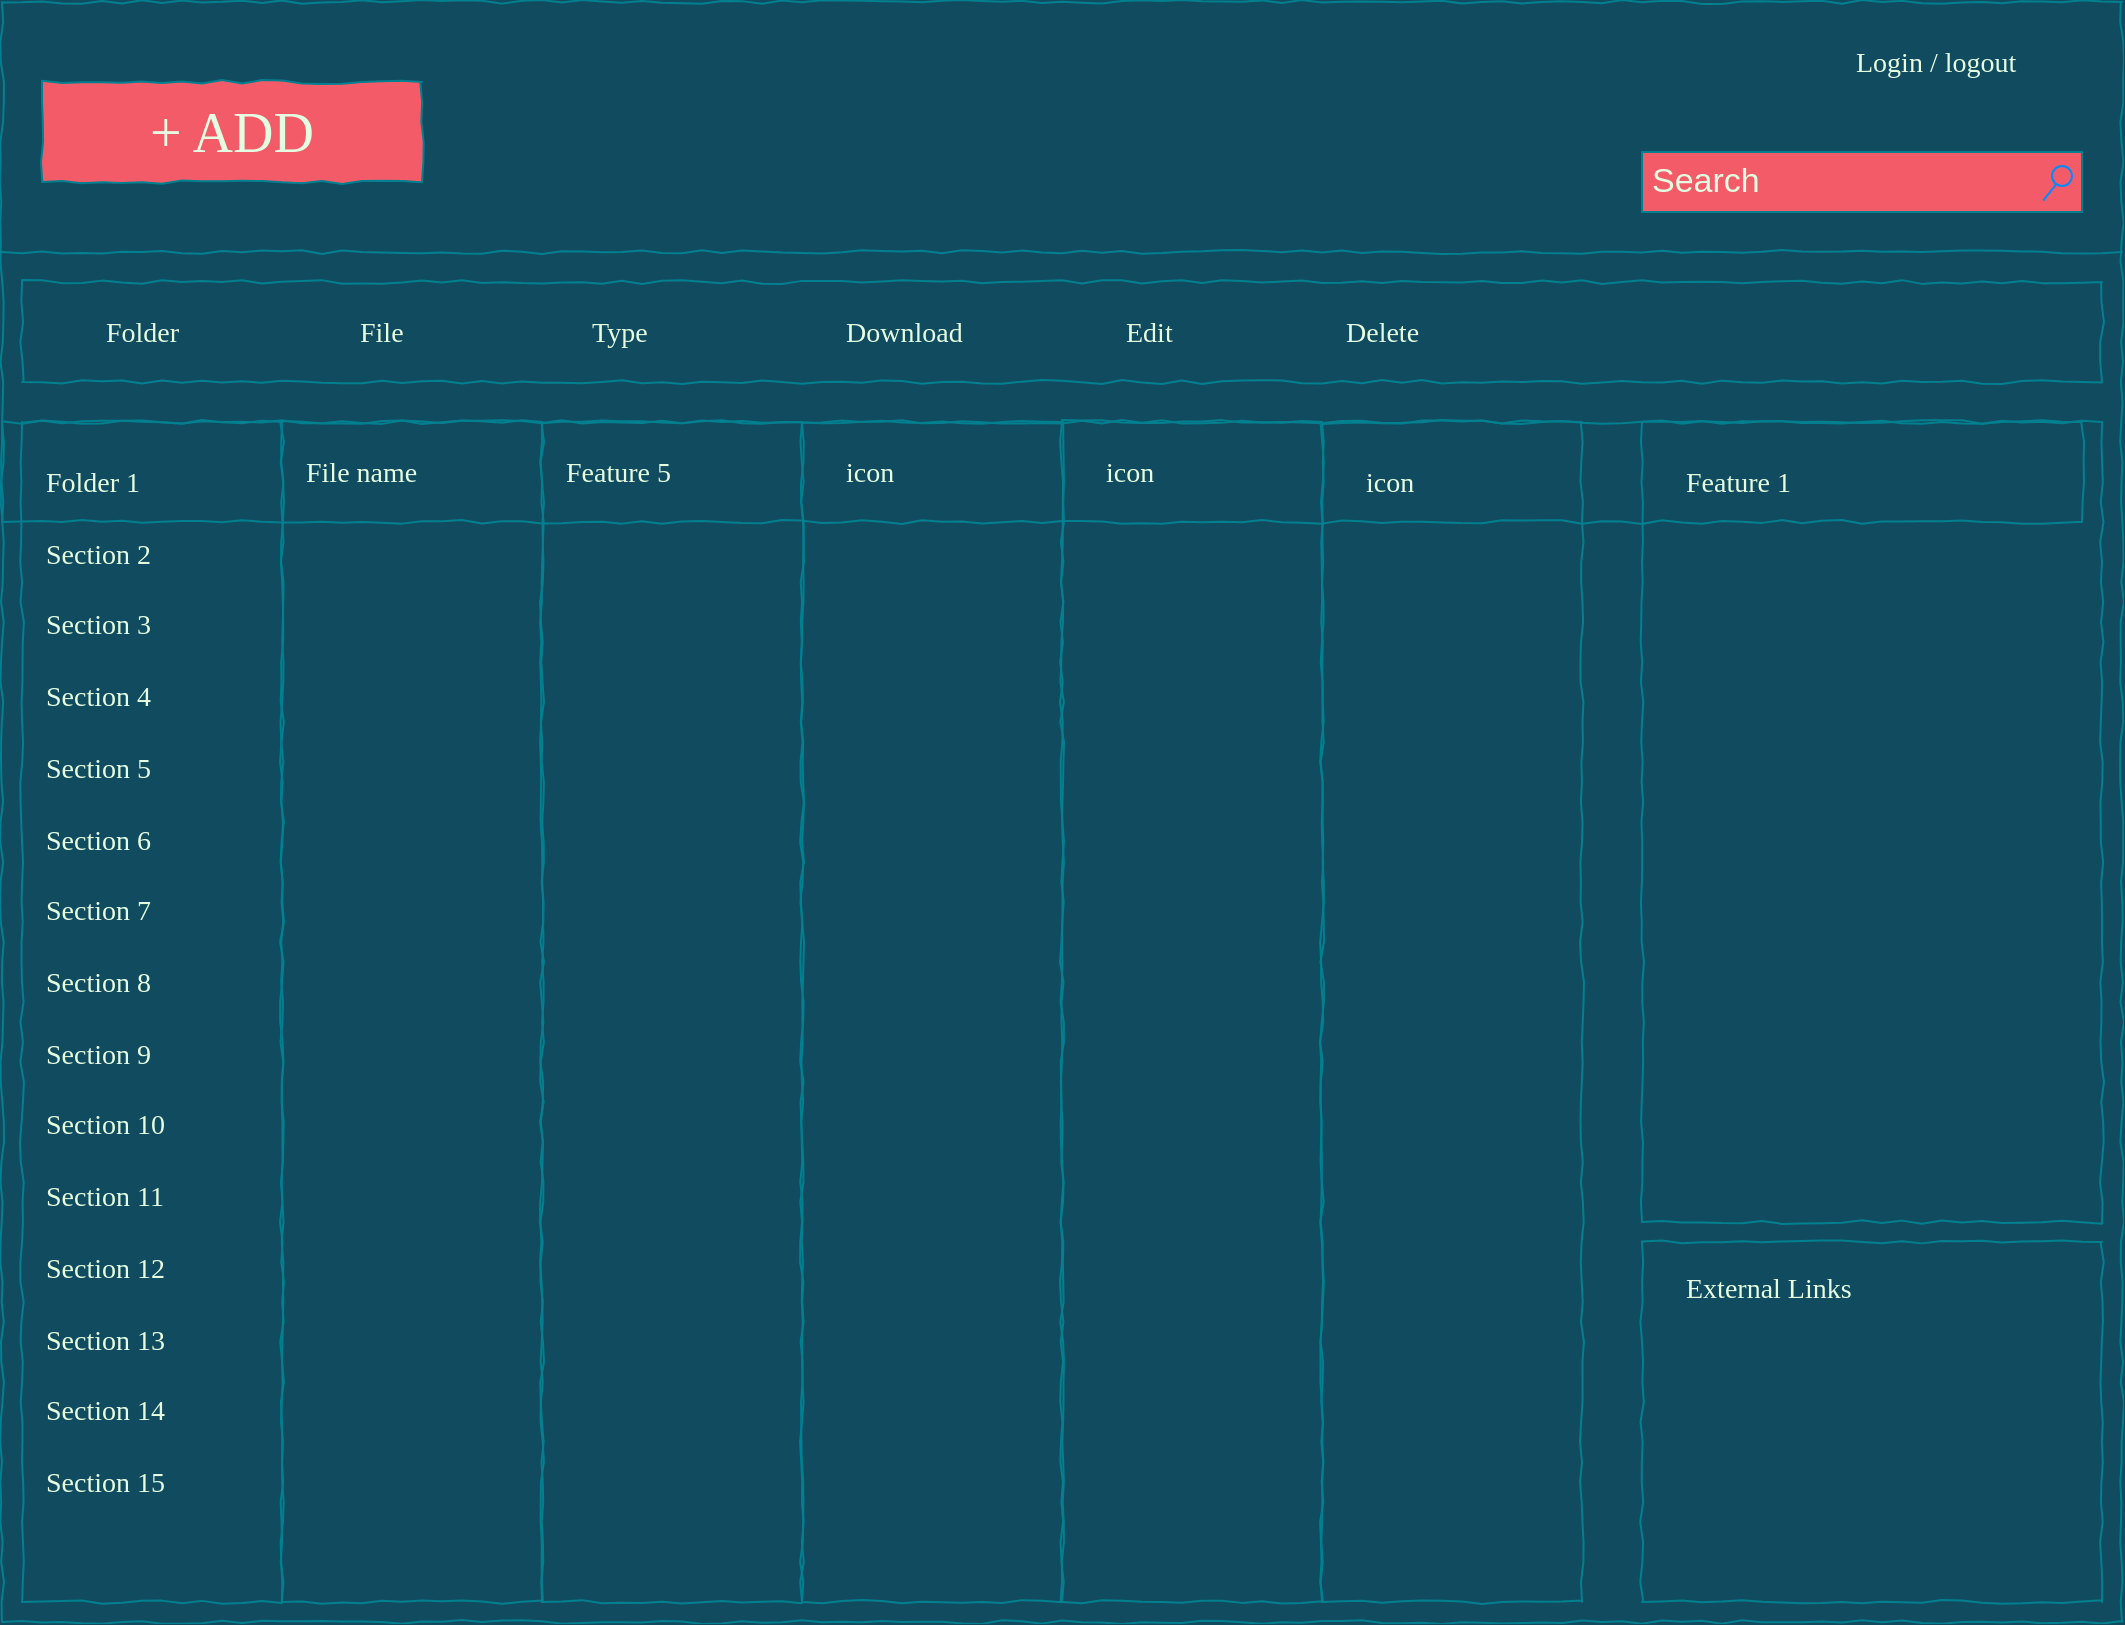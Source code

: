 <mxfile version="15.5.9" type="github" pages="2">
  <diagram name="Page-1" id="03018318-947c-dd8e-b7a3-06fadd420f32">
    <mxGraphModel dx="1942" dy="1588" grid="1" gridSize="10" guides="1" tooltips="1" connect="1" arrows="1" fold="1" page="1" pageScale="1" pageWidth="1100" pageHeight="850" background="#114B5F" math="0" shadow="0">
      <root>
        <mxCell id="0" />
        <mxCell id="1" parent="0" />
        <mxCell id="Di1o6AkF379A0bRH7_wl-7" value="" style="whiteSpace=wrap;html=1;shadow=0;labelBackgroundColor=none;strokeWidth=1;fillColor=none;fontFamily=Verdana;fontSize=12;align=center;comic=1;strokeColor=#028090;fontColor=#E4FDE1;" vertex="1" parent="1">
          <mxGeometry x="550" y="230" width="130" height="590" as="geometry" />
        </mxCell>
        <mxCell id="Di1o6AkF379A0bRH7_wl-8" value="" style="whiteSpace=wrap;html=1;shadow=0;labelBackgroundColor=none;strokeWidth=1;fillColor=none;fontFamily=Verdana;fontSize=12;align=center;comic=1;strokeColor=#028090;fontColor=#E4FDE1;" vertex="1" parent="1">
          <mxGeometry x="680" y="230" width="130" height="590" as="geometry" />
        </mxCell>
        <mxCell id="Di1o6AkF379A0bRH7_wl-6" value="" style="whiteSpace=wrap;html=1;shadow=0;labelBackgroundColor=none;strokeWidth=1;fillColor=none;fontFamily=Verdana;fontSize=12;align=center;comic=1;strokeColor=#028090;fontColor=#E4FDE1;" vertex="1" parent="1">
          <mxGeometry x="420" y="230" width="130" height="590" as="geometry" />
        </mxCell>
        <mxCell id="Di1o6AkF379A0bRH7_wl-3" value="" style="whiteSpace=wrap;html=1;shadow=0;labelBackgroundColor=none;strokeWidth=1;fillColor=none;fontFamily=Verdana;fontSize=12;align=center;comic=1;strokeColor=#028090;fontColor=#E4FDE1;" vertex="1" parent="1">
          <mxGeometry x="20" y="230" width="1040" height="50" as="geometry" />
        </mxCell>
        <mxCell id="Di1o6AkF379A0bRH7_wl-4" value="" style="whiteSpace=wrap;html=1;shadow=0;labelBackgroundColor=none;strokeWidth=1;fillColor=none;fontFamily=Verdana;fontSize=12;align=center;comic=1;strokeColor=#028090;fontColor=#E4FDE1;" vertex="1" parent="1">
          <mxGeometry x="160" y="230" width="130" height="590" as="geometry" />
        </mxCell>
        <mxCell id="677b7b8949515195-1" value="" style="whiteSpace=wrap;html=1;shadow=0;labelBackgroundColor=none;strokeColor=#028090;strokeWidth=1;fillColor=none;fontFamily=Verdana;fontSize=12;fontColor=#E4FDE1;align=center;comic=1;" parent="1" vertex="1">
          <mxGeometry x="20" y="20" width="1060" height="810" as="geometry" />
        </mxCell>
        <mxCell id="677b7b8949515195-2" value="+ ADD" style="whiteSpace=wrap;html=1;shadow=0;labelBackgroundColor=none;strokeWidth=1;fontFamily=Verdana;fontSize=28;align=center;comic=1;fillColor=#F45B69;strokeColor=#028090;fontColor=#E4FDE1;" parent="1" vertex="1">
          <mxGeometry x="40" y="60" width="190" height="50" as="geometry" />
        </mxCell>
        <mxCell id="677b7b8949515195-3" value="Search" style="strokeWidth=1;shadow=0;dashed=0;align=center;html=1;shape=mxgraph.mockup.forms.searchBox;strokeColor=#028090;mainText=;strokeColor2=#008cff;fontColor=#E4FDE1;fontSize=17;align=left;spacingLeft=3;labelBackgroundColor=none;comic=1;fillColor=#F45B69;" parent="1" vertex="1">
          <mxGeometry x="840" y="95" width="220" height="30" as="geometry" />
        </mxCell>
        <mxCell id="677b7b8949515195-4" value="Login / logout" style="text;html=1;points=[];align=left;verticalAlign=top;spacingTop=-4;fontSize=14;fontFamily=Verdana;fontColor=#E4FDE1;" parent="1" vertex="1">
          <mxGeometry x="945" y="40" width="110" height="20" as="geometry" />
        </mxCell>
        <mxCell id="677b7b8949515195-8" value="" style="whiteSpace=wrap;html=1;shadow=0;labelBackgroundColor=none;strokeWidth=1;fillColor=none;fontFamily=Verdana;fontSize=12;align=center;comic=1;strokeColor=#028090;fontColor=#E4FDE1;" parent="1" vertex="1">
          <mxGeometry x="30" y="230" width="130" height="590" as="geometry" />
        </mxCell>
        <mxCell id="677b7b8949515195-9" value="" style="line;strokeWidth=1;html=1;shadow=0;labelBackgroundColor=none;fillColor=none;fontFamily=Verdana;fontSize=14;fontColor=#E4FDE1;align=center;comic=1;strokeColor=#028090;" parent="1" vertex="1">
          <mxGeometry x="20" y="140" width="1060" height="10" as="geometry" />
        </mxCell>
        <mxCell id="677b7b8949515195-10" value="" style="whiteSpace=wrap;html=1;shadow=0;labelBackgroundColor=none;strokeWidth=1;fillColor=none;fontFamily=Verdana;fontSize=12;align=center;comic=1;strokeColor=#028090;fontColor=#E4FDE1;" parent="1" vertex="1">
          <mxGeometry x="30" y="160" width="1040" height="50" as="geometry" />
        </mxCell>
        <mxCell id="677b7b8949515195-11" value="Folder" style="text;html=1;points=[];align=left;verticalAlign=top;spacingTop=-4;fontSize=14;fontFamily=Verdana;fontColor=#E4FDE1;" parent="1" vertex="1">
          <mxGeometry x="70" y="175" width="60" height="20" as="geometry" />
        </mxCell>
        <mxCell id="677b7b8949515195-12" value="File" style="text;html=1;points=[];align=left;verticalAlign=top;spacingTop=-4;fontSize=14;fontFamily=Verdana;fontColor=#E4FDE1;" parent="1" vertex="1">
          <mxGeometry x="197" y="175" width="60" height="20" as="geometry" />
        </mxCell>
        <mxCell id="677b7b8949515195-13" value="Type" style="text;html=1;points=[];align=left;verticalAlign=top;spacingTop=-4;fontSize=14;fontFamily=Verdana;fontColor=#E4FDE1;" parent="1" vertex="1">
          <mxGeometry x="313" y="175" width="60" height="20" as="geometry" />
        </mxCell>
        <mxCell id="677b7b8949515195-14" value="Download" style="text;html=1;points=[];align=left;verticalAlign=top;spacingTop=-4;fontSize=14;fontFamily=Verdana;fontColor=#E4FDE1;" parent="1" vertex="1">
          <mxGeometry x="440" y="175" width="60" height="20" as="geometry" />
        </mxCell>
        <mxCell id="677b7b8949515195-25" value="" style="whiteSpace=wrap;html=1;shadow=0;labelBackgroundColor=none;strokeWidth=1;fillColor=none;fontFamily=Verdana;fontSize=12;align=center;comic=1;strokeColor=#028090;fontColor=#E4FDE1;" parent="1" vertex="1">
          <mxGeometry x="840" y="230" width="230" height="400" as="geometry" />
        </mxCell>
        <mxCell id="677b7b8949515195-26" value="" style="whiteSpace=wrap;html=1;shadow=0;labelBackgroundColor=none;strokeWidth=1;fillColor=none;fontFamily=Verdana;fontSize=12;align=center;comic=1;strokeColor=#028090;fontColor=#E4FDE1;" parent="1" vertex="1">
          <mxGeometry x="840" y="640" width="230" height="180" as="geometry" />
        </mxCell>
        <mxCell id="677b7b8949515195-27" value="Folder 1" style="text;html=1;points=[];align=left;verticalAlign=top;spacingTop=-4;fontSize=14;fontFamily=Verdana;fontColor=#E4FDE1;" parent="1" vertex="1">
          <mxGeometry x="40" y="250" width="170" height="20" as="geometry" />
        </mxCell>
        <mxCell id="677b7b8949515195-28" value="Section 2" style="text;html=1;points=[];align=left;verticalAlign=top;spacingTop=-4;fontSize=14;fontFamily=Verdana;fontColor=#E4FDE1;" parent="1" vertex="1">
          <mxGeometry x="40" y="286" width="170" height="20" as="geometry" />
        </mxCell>
        <mxCell id="677b7b8949515195-29" value="Section 3" style="text;html=1;points=[];align=left;verticalAlign=top;spacingTop=-4;fontSize=14;fontFamily=Verdana;fontColor=#E4FDE1;" parent="1" vertex="1">
          <mxGeometry x="40" y="321" width="170" height="20" as="geometry" />
        </mxCell>
        <mxCell id="677b7b8949515195-30" value="Section 4" style="text;html=1;points=[];align=left;verticalAlign=top;spacingTop=-4;fontSize=14;fontFamily=Verdana;fontColor=#E4FDE1;" parent="1" vertex="1">
          <mxGeometry x="40" y="357" width="170" height="20" as="geometry" />
        </mxCell>
        <mxCell id="677b7b8949515195-31" value="Section 7" style="text;html=1;points=[];align=left;verticalAlign=top;spacingTop=-4;fontSize=14;fontFamily=Verdana;fontColor=#E4FDE1;" parent="1" vertex="1">
          <mxGeometry x="40" y="464" width="170" height="20" as="geometry" />
        </mxCell>
        <mxCell id="677b7b8949515195-32" value="Section 8" style="text;html=1;points=[];align=left;verticalAlign=top;spacingTop=-4;fontSize=14;fontFamily=Verdana;fontColor=#E4FDE1;" parent="1" vertex="1">
          <mxGeometry x="40" y="500" width="170" height="20" as="geometry" />
        </mxCell>
        <mxCell id="677b7b8949515195-33" value="Section 9" style="text;html=1;points=[];align=left;verticalAlign=top;spacingTop=-4;fontSize=14;fontFamily=Verdana;fontColor=#E4FDE1;" parent="1" vertex="1">
          <mxGeometry x="40" y="536" width="170" height="20" as="geometry" />
        </mxCell>
        <mxCell id="677b7b8949515195-34" value="Section 10" style="text;html=1;points=[];align=left;verticalAlign=top;spacingTop=-4;fontSize=14;fontFamily=Verdana;fontColor=#E4FDE1;" parent="1" vertex="1">
          <mxGeometry x="40" y="571" width="170" height="20" as="geometry" />
        </mxCell>
        <mxCell id="677b7b8949515195-35" value="Section 11" style="text;html=1;points=[];align=left;verticalAlign=top;spacingTop=-4;fontSize=14;fontFamily=Verdana;fontColor=#E4FDE1;" parent="1" vertex="1">
          <mxGeometry x="40" y="607" width="170" height="20" as="geometry" />
        </mxCell>
        <mxCell id="677b7b8949515195-36" value="Section 12" style="text;html=1;points=[];align=left;verticalAlign=top;spacingTop=-4;fontSize=14;fontFamily=Verdana;fontColor=#E4FDE1;" parent="1" vertex="1">
          <mxGeometry x="40" y="643" width="170" height="20" as="geometry" />
        </mxCell>
        <mxCell id="677b7b8949515195-37" value="Section 13" style="text;html=1;points=[];align=left;verticalAlign=top;spacingTop=-4;fontSize=14;fontFamily=Verdana;fontColor=#E4FDE1;" parent="1" vertex="1">
          <mxGeometry x="40" y="679" width="170" height="20" as="geometry" />
        </mxCell>
        <mxCell id="677b7b8949515195-38" value="Section 14" style="text;html=1;points=[];align=left;verticalAlign=top;spacingTop=-4;fontSize=14;fontFamily=Verdana;fontColor=#E4FDE1;" parent="1" vertex="1">
          <mxGeometry x="40" y="714" width="170" height="20" as="geometry" />
        </mxCell>
        <mxCell id="677b7b8949515195-39" value="Section 5" style="text;html=1;points=[];align=left;verticalAlign=top;spacingTop=-4;fontSize=14;fontFamily=Verdana;fontColor=#E4FDE1;" parent="1" vertex="1">
          <mxGeometry x="40" y="393" width="170" height="20" as="geometry" />
        </mxCell>
        <mxCell id="677b7b8949515195-40" value="Section 6" style="text;html=1;points=[];align=left;verticalAlign=top;spacingTop=-4;fontSize=14;fontFamily=Verdana;fontColor=#E4FDE1;" parent="1" vertex="1">
          <mxGeometry x="40" y="429" width="170" height="20" as="geometry" />
        </mxCell>
        <mxCell id="677b7b8949515195-41" value="Section 15" style="text;html=1;points=[];align=left;verticalAlign=top;spacingTop=-4;fontSize=14;fontFamily=Verdana;fontColor=#E4FDE1;" parent="1" vertex="1">
          <mxGeometry x="40" y="750" width="170" height="20" as="geometry" />
        </mxCell>
        <mxCell id="677b7b8949515195-42" value="External Links" style="text;html=1;points=[];align=left;verticalAlign=top;spacingTop=-4;fontSize=14;fontFamily=Verdana;fontColor=#E4FDE1;" parent="1" vertex="1">
          <mxGeometry x="860" y="653" width="170" height="20" as="geometry" />
        </mxCell>
        <mxCell id="677b7b8949515195-44" value="Feature 1" style="text;html=1;points=[];align=left;verticalAlign=top;spacingTop=-4;fontSize=14;fontFamily=Verdana;fontColor=#E4FDE1;" parent="1" vertex="1">
          <mxGeometry x="860" y="250" width="170" height="20" as="geometry" />
        </mxCell>
        <mxCell id="677b7b8949515195-45" value="icon" style="text;html=1;points=[];align=left;verticalAlign=top;spacingTop=-4;fontSize=14;fontFamily=Verdana;fontColor=#E4FDE1;" parent="1" vertex="1">
          <mxGeometry x="700" y="250" width="60" height="20" as="geometry" />
        </mxCell>
        <mxCell id="677b7b8949515195-46" value="icon" style="text;html=1;points=[];align=left;verticalAlign=top;spacingTop=-4;fontSize=14;fontFamily=Verdana;fontColor=#E4FDE1;" parent="1" vertex="1">
          <mxGeometry x="570" y="245" width="70" height="20" as="geometry" />
        </mxCell>
        <mxCell id="677b7b8949515195-47" value="icon" style="text;html=1;points=[];align=left;verticalAlign=top;spacingTop=-4;fontSize=14;fontFamily=Verdana;fontColor=#E4FDE1;" parent="1" vertex="1">
          <mxGeometry x="440" y="245" width="80" height="20" as="geometry" />
        </mxCell>
        <mxCell id="677b7b8949515195-48" value="Feature 5" style="text;html=1;points=[];align=left;verticalAlign=top;spacingTop=-4;fontSize=14;fontFamily=Verdana;fontColor=#E4FDE1;" parent="1" vertex="1">
          <mxGeometry x="300" y="245" width="170" height="20" as="geometry" />
        </mxCell>
        <mxCell id="677b7b8949515195-49" value="File name" style="text;html=1;points=[];align=left;verticalAlign=top;spacingTop=-4;fontSize=14;fontFamily=Verdana;fontColor=#E4FDE1;" parent="1" vertex="1">
          <mxGeometry x="170" y="245" width="100" height="20" as="geometry" />
        </mxCell>
        <mxCell id="Di1o6AkF379A0bRH7_wl-1" value="Edit" style="text;html=1;points=[];align=left;verticalAlign=top;spacingTop=-4;fontSize=14;fontFamily=Verdana;fontColor=#E4FDE1;" vertex="1" parent="1">
          <mxGeometry x="580" y="175" width="60" height="20" as="geometry" />
        </mxCell>
        <mxCell id="Di1o6AkF379A0bRH7_wl-2" value="Delete" style="text;html=1;points=[];align=left;verticalAlign=top;spacingTop=-4;fontSize=14;fontFamily=Verdana;fontColor=#E4FDE1;" vertex="1" parent="1">
          <mxGeometry x="690" y="175" width="60" height="20" as="geometry" />
        </mxCell>
        <mxCell id="Di1o6AkF379A0bRH7_wl-5" value="" style="whiteSpace=wrap;html=1;shadow=0;labelBackgroundColor=none;strokeWidth=1;fillColor=none;fontFamily=Verdana;fontSize=12;align=center;comic=1;strokeColor=#028090;fontColor=#E4FDE1;" vertex="1" parent="1">
          <mxGeometry x="290" y="230" width="130" height="590" as="geometry" />
        </mxCell>
      </root>
    </mxGraphModel>
  </diagram>
  <diagram name="Copy of Page-1" id="ZQXtjWOsvFeR92LmvtkH">
    <mxGraphModel dx="971" dy="794" grid="1" gridSize="10" guides="1" tooltips="1" connect="1" arrows="1" fold="1" page="1" pageScale="1" pageWidth="1100" pageHeight="850" background="#114B5F" math="0" shadow="0">
      <root>
        <mxCell id="zVpkfX44f25NZZtDk1fa-0" />
        <mxCell id="zVpkfX44f25NZZtDk1fa-1" parent="zVpkfX44f25NZZtDk1fa-0" />
        <mxCell id="zVpkfX44f25NZZtDk1fa-2" value="" style="whiteSpace=wrap;html=1;shadow=0;labelBackgroundColor=none;strokeColor=#028090;strokeWidth=1;fillColor=none;fontFamily=Verdana;fontSize=12;fontColor=#E4FDE1;align=center;comic=1;" vertex="1" parent="zVpkfX44f25NZZtDk1fa-1">
          <mxGeometry x="20" y="20" width="1060" height="810" as="geometry" />
        </mxCell>
        <mxCell id="zVpkfX44f25NZZtDk1fa-3" value="LOGO" style="whiteSpace=wrap;html=1;shadow=0;labelBackgroundColor=none;strokeWidth=1;fontFamily=Verdana;fontSize=28;align=center;comic=1;fillColor=#F45B69;strokeColor=#028090;fontColor=#E4FDE1;" vertex="1" parent="zVpkfX44f25NZZtDk1fa-1">
          <mxGeometry x="40" y="60" width="190" height="50" as="geometry" />
        </mxCell>
        <mxCell id="zVpkfX44f25NZZtDk1fa-4" value="Search" style="strokeWidth=1;shadow=0;dashed=0;align=center;html=1;shape=mxgraph.mockup.forms.searchBox;strokeColor=#028090;mainText=;strokeColor2=#008cff;fontColor=#E4FDE1;fontSize=17;align=left;spacingLeft=3;labelBackgroundColor=none;comic=1;fillColor=#F45B69;" vertex="1" parent="zVpkfX44f25NZZtDk1fa-1">
          <mxGeometry x="840" y="95" width="220" height="30" as="geometry" />
        </mxCell>
        <mxCell id="zVpkfX44f25NZZtDk1fa-5" value="Topic 1" style="text;html=1;points=[];align=left;verticalAlign=top;spacingTop=-4;fontSize=14;fontFamily=Verdana;fontColor=#E4FDE1;" vertex="1" parent="zVpkfX44f25NZZtDk1fa-1">
          <mxGeometry x="780" y="40" width="60" height="20" as="geometry" />
        </mxCell>
        <mxCell id="zVpkfX44f25NZZtDk1fa-6" value="Topic 2" style="text;html=1;points=[];align=left;verticalAlign=top;spacingTop=-4;fontSize=14;fontFamily=Verdana;fontColor=#E4FDE1;" vertex="1" parent="zVpkfX44f25NZZtDk1fa-1">
          <mxGeometry x="860" y="40" width="60" height="20" as="geometry" />
        </mxCell>
        <mxCell id="zVpkfX44f25NZZtDk1fa-7" value="Topic 3" style="text;html=1;points=[];align=left;verticalAlign=top;spacingTop=-4;fontSize=14;fontFamily=Verdana;fontColor=#E4FDE1;" vertex="1" parent="zVpkfX44f25NZZtDk1fa-1">
          <mxGeometry x="930" y="40" width="60" height="20" as="geometry" />
        </mxCell>
        <mxCell id="zVpkfX44f25NZZtDk1fa-8" value="Topic 4" style="text;html=1;points=[];align=left;verticalAlign=top;spacingTop=-4;fontSize=14;fontFamily=Verdana;fontColor=#E4FDE1;" vertex="1" parent="zVpkfX44f25NZZtDk1fa-1">
          <mxGeometry x="1000" y="40" width="60" height="20" as="geometry" />
        </mxCell>
        <mxCell id="zVpkfX44f25NZZtDk1fa-9" value="" style="whiteSpace=wrap;html=1;shadow=0;labelBackgroundColor=none;strokeWidth=1;fillColor=none;fontFamily=Verdana;fontSize=12;align=center;comic=1;strokeColor=#028090;fontColor=#E4FDE1;" vertex="1" parent="zVpkfX44f25NZZtDk1fa-1">
          <mxGeometry x="30" y="230" width="200" height="590" as="geometry" />
        </mxCell>
        <mxCell id="zVpkfX44f25NZZtDk1fa-10" value="" style="line;strokeWidth=1;html=1;shadow=0;labelBackgroundColor=none;fillColor=none;fontFamily=Verdana;fontSize=14;fontColor=#E4FDE1;align=center;comic=1;strokeColor=#028090;" vertex="1" parent="zVpkfX44f25NZZtDk1fa-1">
          <mxGeometry x="20" y="140" width="1060" height="10" as="geometry" />
        </mxCell>
        <mxCell id="zVpkfX44f25NZZtDk1fa-11" value="" style="whiteSpace=wrap;html=1;shadow=0;labelBackgroundColor=none;strokeWidth=1;fillColor=none;fontFamily=Verdana;fontSize=12;align=center;comic=1;strokeColor=#028090;fontColor=#E4FDE1;" vertex="1" parent="zVpkfX44f25NZZtDk1fa-1">
          <mxGeometry x="30" y="160" width="1040" height="50" as="geometry" />
        </mxCell>
        <mxCell id="zVpkfX44f25NZZtDk1fa-12" value="Section 1" style="text;html=1;points=[];align=left;verticalAlign=top;spacingTop=-4;fontSize=14;fontFamily=Verdana;fontColor=#E4FDE1;" vertex="1" parent="zVpkfX44f25NZZtDk1fa-1">
          <mxGeometry x="330" y="175" width="60" height="20" as="geometry" />
        </mxCell>
        <mxCell id="zVpkfX44f25NZZtDk1fa-13" value="Section 2" style="text;html=1;points=[];align=left;verticalAlign=top;spacingTop=-4;fontSize=14;fontFamily=Verdana;fontColor=#E4FDE1;" vertex="1" parent="zVpkfX44f25NZZtDk1fa-1">
          <mxGeometry x="477" y="175" width="60" height="20" as="geometry" />
        </mxCell>
        <mxCell id="zVpkfX44f25NZZtDk1fa-14" value="Section 3" style="text;html=1;points=[];align=left;verticalAlign=top;spacingTop=-4;fontSize=14;fontFamily=Verdana;fontColor=#E4FDE1;" vertex="1" parent="zVpkfX44f25NZZtDk1fa-1">
          <mxGeometry x="623" y="175" width="60" height="20" as="geometry" />
        </mxCell>
        <mxCell id="zVpkfX44f25NZZtDk1fa-15" value="Section 4" style="text;html=1;points=[];align=left;verticalAlign=top;spacingTop=-4;fontSize=14;fontFamily=Verdana;fontColor=#E4FDE1;" vertex="1" parent="zVpkfX44f25NZZtDk1fa-1">
          <mxGeometry x="770" y="175" width="60" height="20" as="geometry" />
        </mxCell>
        <mxCell id="zVpkfX44f25NZZtDk1fa-16" value="&lt;div style=&quot;text-align: justify&quot;&gt;&lt;span&gt;Lorem ipsum dolor sit amet, consectetur adipisicing elit, sed do eiusmod tempor incididunt ut labore et dolore magna aliqua. Ut enim ad minim veniam, quis nostrud exercitation ullamco laboris nisi ut aliquip ex ea commodo consequat. Duis aute irure dolor in reprehenderit in voluptate velit esse cillum dolore eu fugiat nulla pariatur. Excepteur sint occaecat cupidatat non proident, sunt in culpa qui officia deserunt mollit anim id est laborum.&lt;/span&gt;&lt;/div&gt;&lt;div style=&quot;text-align: justify&quot;&gt;&lt;span&gt;Sed ut perspiciatis unde omnis iste natus error sit voluptatem accusantium doloremque laudantium, totam rem aperiam, eaque ipsa quae ab illo inventore veritatis et quasi architecto beatae vitae dicta sunt explicabo. Nemo enim ipsam voluptatem quia voluptas sit aspernatur aut odit aut fugit, sed quia consequuntur magni dolores eos qui ratione voluptatem sequi nesciunt.&amp;nbsp;&lt;/span&gt;&lt;/div&gt;" style="whiteSpace=wrap;html=1;shadow=0;labelBackgroundColor=none;strokeWidth=1;fillColor=none;fontFamily=Verdana;fontSize=12;align=center;verticalAlign=top;spacing=10;comic=1;strokeColor=#028090;fontColor=#E4FDE1;" vertex="1" parent="zVpkfX44f25NZZtDk1fa-1">
          <mxGeometry x="250" y="640" width="580" height="180" as="geometry" />
        </mxCell>
        <mxCell id="zVpkfX44f25NZZtDk1fa-17" value="" style="verticalLabelPosition=bottom;shadow=0;dashed=0;align=center;html=1;verticalAlign=top;strokeWidth=1;shape=mxgraph.mockup.graphics.simpleIcon;strokeColor=#028090;labelBackgroundColor=none;fontFamily=Verdana;fontSize=14;fontColor=#E4FDE1;comic=1;fillColor=#F45B69;" vertex="1" parent="zVpkfX44f25NZZtDk1fa-1">
          <mxGeometry x="250" y="230" width="580" height="400" as="geometry" />
        </mxCell>
        <mxCell id="zVpkfX44f25NZZtDk1fa-18" value="" style="whiteSpace=wrap;html=1;shadow=0;labelBackgroundColor=none;strokeWidth=1;fillColor=none;fontFamily=Verdana;fontSize=12;align=center;comic=1;strokeColor=#028090;fontColor=#E4FDE1;" vertex="1" parent="zVpkfX44f25NZZtDk1fa-1">
          <mxGeometry x="840" y="230" width="230" height="400" as="geometry" />
        </mxCell>
        <mxCell id="zVpkfX44f25NZZtDk1fa-19" value="" style="whiteSpace=wrap;html=1;shadow=0;labelBackgroundColor=none;strokeWidth=1;fillColor=none;fontFamily=Verdana;fontSize=12;align=center;comic=1;strokeColor=#028090;fontColor=#E4FDE1;" vertex="1" parent="zVpkfX44f25NZZtDk1fa-1">
          <mxGeometry x="840" y="640" width="230" height="180" as="geometry" />
        </mxCell>
        <mxCell id="zVpkfX44f25NZZtDk1fa-20" value="Section 1" style="text;html=1;points=[];align=left;verticalAlign=top;spacingTop=-4;fontSize=14;fontFamily=Verdana;fontColor=#E4FDE1;" vertex="1" parent="zVpkfX44f25NZZtDk1fa-1">
          <mxGeometry x="40" y="250" width="170" height="20" as="geometry" />
        </mxCell>
        <mxCell id="zVpkfX44f25NZZtDk1fa-21" value="Section 2" style="text;html=1;points=[];align=left;verticalAlign=top;spacingTop=-4;fontSize=14;fontFamily=Verdana;fontColor=#E4FDE1;" vertex="1" parent="zVpkfX44f25NZZtDk1fa-1">
          <mxGeometry x="40" y="286" width="170" height="20" as="geometry" />
        </mxCell>
        <mxCell id="zVpkfX44f25NZZtDk1fa-22" value="Section 3" style="text;html=1;points=[];align=left;verticalAlign=top;spacingTop=-4;fontSize=14;fontFamily=Verdana;fontColor=#E4FDE1;" vertex="1" parent="zVpkfX44f25NZZtDk1fa-1">
          <mxGeometry x="40" y="321" width="170" height="20" as="geometry" />
        </mxCell>
        <mxCell id="zVpkfX44f25NZZtDk1fa-23" value="Section 4" style="text;html=1;points=[];align=left;verticalAlign=top;spacingTop=-4;fontSize=14;fontFamily=Verdana;fontColor=#E4FDE1;" vertex="1" parent="zVpkfX44f25NZZtDk1fa-1">
          <mxGeometry x="40" y="357" width="170" height="20" as="geometry" />
        </mxCell>
        <mxCell id="zVpkfX44f25NZZtDk1fa-24" value="Section 7" style="text;html=1;points=[];align=left;verticalAlign=top;spacingTop=-4;fontSize=14;fontFamily=Verdana;fontColor=#E4FDE1;" vertex="1" parent="zVpkfX44f25NZZtDk1fa-1">
          <mxGeometry x="40" y="464" width="170" height="20" as="geometry" />
        </mxCell>
        <mxCell id="zVpkfX44f25NZZtDk1fa-25" value="Section 8" style="text;html=1;points=[];align=left;verticalAlign=top;spacingTop=-4;fontSize=14;fontFamily=Verdana;fontColor=#E4FDE1;" vertex="1" parent="zVpkfX44f25NZZtDk1fa-1">
          <mxGeometry x="40" y="500" width="170" height="20" as="geometry" />
        </mxCell>
        <mxCell id="zVpkfX44f25NZZtDk1fa-26" value="Section 9" style="text;html=1;points=[];align=left;verticalAlign=top;spacingTop=-4;fontSize=14;fontFamily=Verdana;fontColor=#E4FDE1;" vertex="1" parent="zVpkfX44f25NZZtDk1fa-1">
          <mxGeometry x="40" y="536" width="170" height="20" as="geometry" />
        </mxCell>
        <mxCell id="zVpkfX44f25NZZtDk1fa-27" value="Section 10" style="text;html=1;points=[];align=left;verticalAlign=top;spacingTop=-4;fontSize=14;fontFamily=Verdana;fontColor=#E4FDE1;" vertex="1" parent="zVpkfX44f25NZZtDk1fa-1">
          <mxGeometry x="40" y="571" width="170" height="20" as="geometry" />
        </mxCell>
        <mxCell id="zVpkfX44f25NZZtDk1fa-28" value="Section 11" style="text;html=1;points=[];align=left;verticalAlign=top;spacingTop=-4;fontSize=14;fontFamily=Verdana;fontColor=#E4FDE1;" vertex="1" parent="zVpkfX44f25NZZtDk1fa-1">
          <mxGeometry x="40" y="607" width="170" height="20" as="geometry" />
        </mxCell>
        <mxCell id="zVpkfX44f25NZZtDk1fa-29" value="Section 12" style="text;html=1;points=[];align=left;verticalAlign=top;spacingTop=-4;fontSize=14;fontFamily=Verdana;fontColor=#E4FDE1;" vertex="1" parent="zVpkfX44f25NZZtDk1fa-1">
          <mxGeometry x="40" y="643" width="170" height="20" as="geometry" />
        </mxCell>
        <mxCell id="zVpkfX44f25NZZtDk1fa-30" value="Section 13" style="text;html=1;points=[];align=left;verticalAlign=top;spacingTop=-4;fontSize=14;fontFamily=Verdana;fontColor=#E4FDE1;" vertex="1" parent="zVpkfX44f25NZZtDk1fa-1">
          <mxGeometry x="40" y="679" width="170" height="20" as="geometry" />
        </mxCell>
        <mxCell id="zVpkfX44f25NZZtDk1fa-31" value="Section 14" style="text;html=1;points=[];align=left;verticalAlign=top;spacingTop=-4;fontSize=14;fontFamily=Verdana;fontColor=#E4FDE1;" vertex="1" parent="zVpkfX44f25NZZtDk1fa-1">
          <mxGeometry x="40" y="714" width="170" height="20" as="geometry" />
        </mxCell>
        <mxCell id="zVpkfX44f25NZZtDk1fa-32" value="Section 5" style="text;html=1;points=[];align=left;verticalAlign=top;spacingTop=-4;fontSize=14;fontFamily=Verdana;fontColor=#E4FDE1;" vertex="1" parent="zVpkfX44f25NZZtDk1fa-1">
          <mxGeometry x="40" y="393" width="170" height="20" as="geometry" />
        </mxCell>
        <mxCell id="zVpkfX44f25NZZtDk1fa-33" value="Section 6" style="text;html=1;points=[];align=left;verticalAlign=top;spacingTop=-4;fontSize=14;fontFamily=Verdana;fontColor=#E4FDE1;" vertex="1" parent="zVpkfX44f25NZZtDk1fa-1">
          <mxGeometry x="40" y="429" width="170" height="20" as="geometry" />
        </mxCell>
        <mxCell id="zVpkfX44f25NZZtDk1fa-34" value="Section 15" style="text;html=1;points=[];align=left;verticalAlign=top;spacingTop=-4;fontSize=14;fontFamily=Verdana;fontColor=#E4FDE1;" vertex="1" parent="zVpkfX44f25NZZtDk1fa-1">
          <mxGeometry x="40" y="750" width="170" height="20" as="geometry" />
        </mxCell>
        <mxCell id="zVpkfX44f25NZZtDk1fa-35" value="External Links" style="text;html=1;points=[];align=left;verticalAlign=top;spacingTop=-4;fontSize=14;fontFamily=Verdana;fontColor=#E4FDE1;" vertex="1" parent="zVpkfX44f25NZZtDk1fa-1">
          <mxGeometry x="860" y="653" width="170" height="20" as="geometry" />
        </mxCell>
        <mxCell id="zVpkfX44f25NZZtDk1fa-36" value="Feature 1" style="text;html=1;points=[];align=left;verticalAlign=top;spacingTop=-4;fontSize=14;fontFamily=Verdana;fontColor=#E4FDE1;" vertex="1" parent="zVpkfX44f25NZZtDk1fa-1">
          <mxGeometry x="860" y="250" width="170" height="20" as="geometry" />
        </mxCell>
        <mxCell id="zVpkfX44f25NZZtDk1fa-37" value="Feature 2" style="text;html=1;points=[];align=left;verticalAlign=top;spacingTop=-4;fontSize=14;fontFamily=Verdana;fontColor=#E4FDE1;" vertex="1" parent="zVpkfX44f25NZZtDk1fa-1">
          <mxGeometry x="860" y="285" width="170" height="20" as="geometry" />
        </mxCell>
        <mxCell id="zVpkfX44f25NZZtDk1fa-38" value="Feature 3" style="text;html=1;points=[];align=left;verticalAlign=top;spacingTop=-4;fontSize=14;fontFamily=Verdana;fontColor=#E4FDE1;" vertex="1" parent="zVpkfX44f25NZZtDk1fa-1">
          <mxGeometry x="860" y="320" width="170" height="20" as="geometry" />
        </mxCell>
        <mxCell id="zVpkfX44f25NZZtDk1fa-39" value="Feature 4" style="text;html=1;points=[];align=left;verticalAlign=top;spacingTop=-4;fontSize=14;fontFamily=Verdana;fontColor=#E4FDE1;" vertex="1" parent="zVpkfX44f25NZZtDk1fa-1">
          <mxGeometry x="860" y="355" width="170" height="20" as="geometry" />
        </mxCell>
        <mxCell id="zVpkfX44f25NZZtDk1fa-40" value="Feature 5" style="text;html=1;points=[];align=left;verticalAlign=top;spacingTop=-4;fontSize=14;fontFamily=Verdana;fontColor=#E4FDE1;" vertex="1" parent="zVpkfX44f25NZZtDk1fa-1">
          <mxGeometry x="860" y="390" width="170" height="20" as="geometry" />
        </mxCell>
        <mxCell id="zVpkfX44f25NZZtDk1fa-41" value="Feature 6" style="text;html=1;points=[];align=left;verticalAlign=top;spacingTop=-4;fontSize=14;fontFamily=Verdana;fontColor=#E4FDE1;" vertex="1" parent="zVpkfX44f25NZZtDk1fa-1">
          <mxGeometry x="860" y="425" width="170" height="20" as="geometry" />
        </mxCell>
      </root>
    </mxGraphModel>
  </diagram>
</mxfile>
